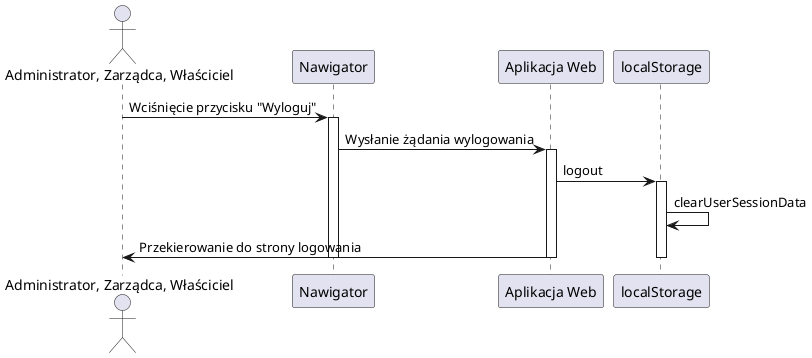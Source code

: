 @startuml
actor "Administrator, Zarządca, Właściciel"
"Administrator, Zarządca, Właściciel" -> Nawigator : Wciśnięcie przycisku "Wyloguj"
activate Nawigator
Nawigator -> "Aplikacja Web" : Wysłanie żądania wylogowania
activate "Aplikacja Web"
"Aplikacja Web" -> localStorage : logout

activate localStorage
localStorage -> localStorage : clearUserSessionData
"Aplikacja Web" -> "Administrator, Zarządca, Właściciel" : Przekierowanie do strony logowania
deactivate localStorage
deactivate "Aplikacja Web"
deactivate Nawigator
@enduml